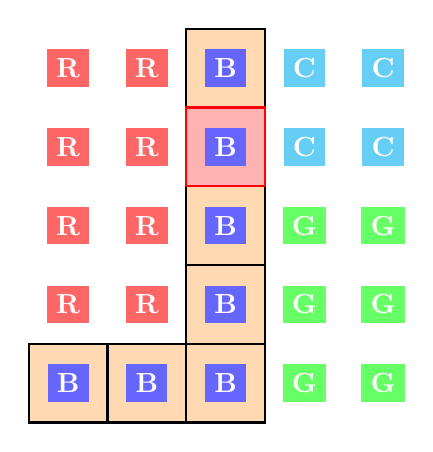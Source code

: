 \begin{tikzpicture}
    \fill[orange!30] (2, 6) rectangle ++(1,1);
    \fill[red!30] (2, 5) rectangle ++(1,1);
    \fill[orange!30] (2, 4) rectangle ++(1,1);
    \fill[orange!30] (2, 3) rectangle ++(1,1);
    \fill[orange!30] (2, 2) rectangle ++(1,1);
    \fill[orange!30] (1, 2) rectangle ++(1,1);
    \fill[orange!30] (0, 2) rectangle ++(1,1);

    \draw[thick, black] (2, 6) rectangle ++(1,1);
    \draw[thick, black] (2, 4) rectangle ++(1,1);
    \draw[thick, black] (2, 3) rectangle ++(1,1);
    \draw[thick, black] (2, 2) rectangle ++(1,1);
    \draw[thick, black] (1, 2) rectangle ++(1,1);
    \draw[thick, black] (0, 2) rectangle ++(1,1);
    
    \draw[thick, red] (2, 5) rectangle ++(1,1);

    
    % Draw the grid and add colored letters
    \node[fill=red!60, text=white, font=\bfseries] at (0.5, 6.5) {R}; 
    \node[fill=red!60, text=white, font=\bfseries] at (1.5, 6.5) {R}; 
    \node[fill=blue!60, text=white, font=\bfseries] at (2.5, 6.5) {B}; 
    \node[fill=cyan!60, text=white, font=\bfseries] at (3.5, 6.5) {C}; 
    \node[fill=cyan!60, text=white, font=\bfseries] at (4.5, 6.5) {C};
    
    \node[fill=red!60, text=white, font=\bfseries] at (0.5, 5.5) {R}; 
    \node[fill=red!60, text=white, font=\bfseries] at (1.5, 5.5) {R}; 
    \node[fill=blue!60, text=white, font=\bfseries] at (2.5, 5.5) {B}; 
    \node[fill=cyan!60, text=white, font=\bfseries] at (3.5, 5.5) {C}; 
    \node[fill=cyan!60, text=white, font=\bfseries] at (4.5, 5.5) {C};
    
    \node[fill=red!60, text=white, font=\bfseries] at (0.5, 4.5) {R}; 
    \node[fill=red!60, text=white, font=\bfseries] at (1.5, 4.5) {R}; 
    \node[fill=blue!60, text=white, font=\bfseries] at (2.5, 4.5) {B};  % Nodo centrale
    \node[fill=green!60, text=white, font=\bfseries] at (3.5, 4.5) {G}; 
    \node[fill=green!60, text=white, font=\bfseries] at (4.5, 4.5) {G};
    
    \node[fill=red!60, text=white, font=\bfseries] at (0.5, 3.5) {R}; 
    \node[fill=red!60, text=white, font=\bfseries] at (1.5, 3.5) {R}; 
    \node[fill=blue!60, text=white, font=\bfseries] at (2.5, 3.5) {B}; % Vicino dello stesso colore
    \node[fill=green!60, text=white, font=\bfseries] at (3.5, 3.5) {G}; 
    \node[fill=green!60, text=white, font=\bfseries] at (4.5, 3.5) {G};
    
    \node[fill=blue!60, text=white, font=\bfseries] at (0.5, 2.5) {B}; 
    \node[fill=blue!60, text=white, font=\bfseries] at (1.5, 2.5) {B}; % Vicino dello stesso colore
    \node[fill=blue!60, text=white, font=\bfseries] at (2.5, 2.5) {B}; % Vicino dello stesso colore
    \node[fill=green!60, text=white, font=\bfseries] at (3.5, 2.5) {G}; 
    \node[fill=green!60, text=white, font=\bfseries] at (4.5, 2.5) {G};
\end{tikzpicture}
